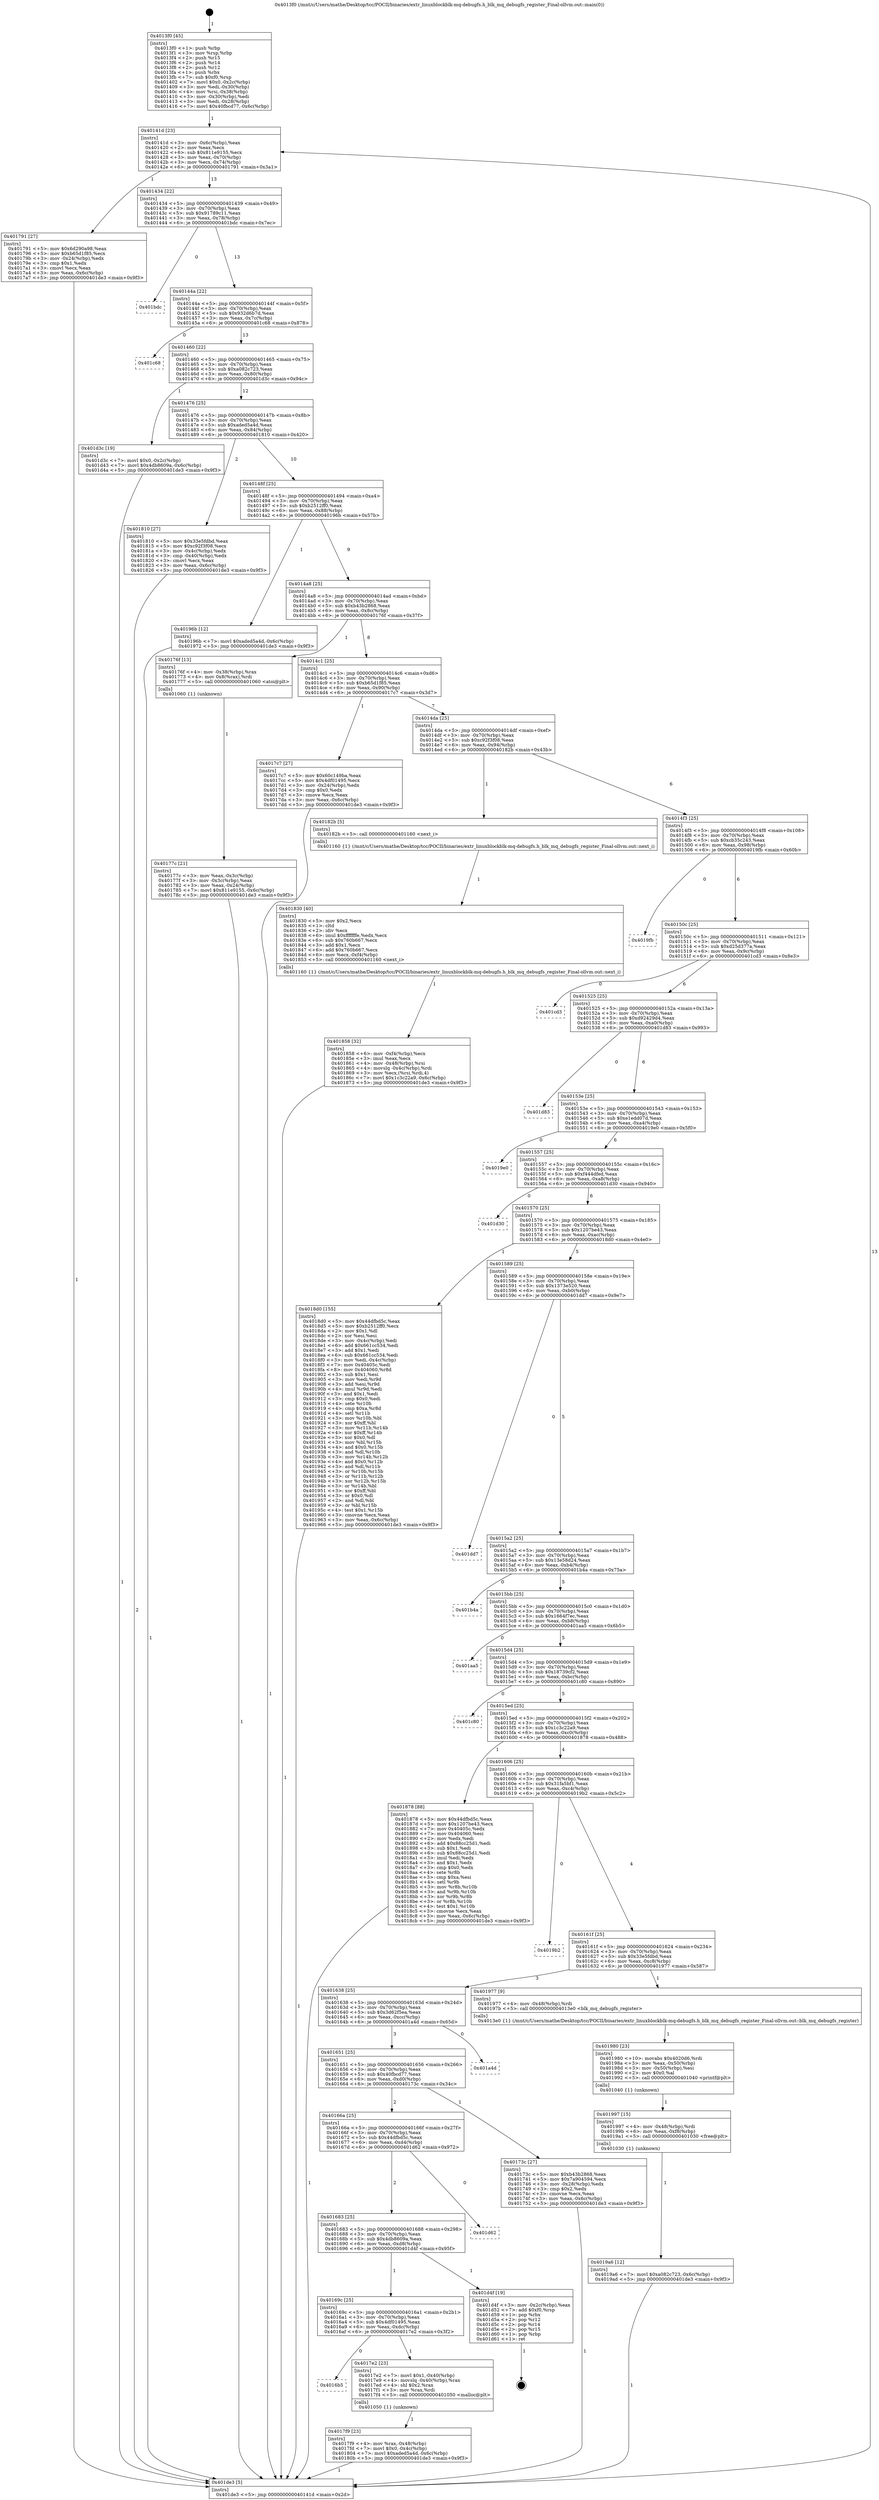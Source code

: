 digraph "0x4013f0" {
  label = "0x4013f0 (/mnt/c/Users/mathe/Desktop/tcc/POCII/binaries/extr_linuxblockblk-mq-debugfs.h_blk_mq_debugfs_register_Final-ollvm.out::main(0))"
  labelloc = "t"
  node[shape=record]

  Entry [label="",width=0.3,height=0.3,shape=circle,fillcolor=black,style=filled]
  "0x40141d" [label="{
     0x40141d [23]\l
     | [instrs]\l
     &nbsp;&nbsp;0x40141d \<+3\>: mov -0x6c(%rbp),%eax\l
     &nbsp;&nbsp;0x401420 \<+2\>: mov %eax,%ecx\l
     &nbsp;&nbsp;0x401422 \<+6\>: sub $0x811e9155,%ecx\l
     &nbsp;&nbsp;0x401428 \<+3\>: mov %eax,-0x70(%rbp)\l
     &nbsp;&nbsp;0x40142b \<+3\>: mov %ecx,-0x74(%rbp)\l
     &nbsp;&nbsp;0x40142e \<+6\>: je 0000000000401791 \<main+0x3a1\>\l
  }"]
  "0x401791" [label="{
     0x401791 [27]\l
     | [instrs]\l
     &nbsp;&nbsp;0x401791 \<+5\>: mov $0x6d290a98,%eax\l
     &nbsp;&nbsp;0x401796 \<+5\>: mov $0xb65d1f85,%ecx\l
     &nbsp;&nbsp;0x40179b \<+3\>: mov -0x24(%rbp),%edx\l
     &nbsp;&nbsp;0x40179e \<+3\>: cmp $0x1,%edx\l
     &nbsp;&nbsp;0x4017a1 \<+3\>: cmovl %ecx,%eax\l
     &nbsp;&nbsp;0x4017a4 \<+3\>: mov %eax,-0x6c(%rbp)\l
     &nbsp;&nbsp;0x4017a7 \<+5\>: jmp 0000000000401de3 \<main+0x9f3\>\l
  }"]
  "0x401434" [label="{
     0x401434 [22]\l
     | [instrs]\l
     &nbsp;&nbsp;0x401434 \<+5\>: jmp 0000000000401439 \<main+0x49\>\l
     &nbsp;&nbsp;0x401439 \<+3\>: mov -0x70(%rbp),%eax\l
     &nbsp;&nbsp;0x40143c \<+5\>: sub $0x91789c11,%eax\l
     &nbsp;&nbsp;0x401441 \<+3\>: mov %eax,-0x78(%rbp)\l
     &nbsp;&nbsp;0x401444 \<+6\>: je 0000000000401bdc \<main+0x7ec\>\l
  }"]
  Exit [label="",width=0.3,height=0.3,shape=circle,fillcolor=black,style=filled,peripheries=2]
  "0x401bdc" [label="{
     0x401bdc\l
  }", style=dashed]
  "0x40144a" [label="{
     0x40144a [22]\l
     | [instrs]\l
     &nbsp;&nbsp;0x40144a \<+5\>: jmp 000000000040144f \<main+0x5f\>\l
     &nbsp;&nbsp;0x40144f \<+3\>: mov -0x70(%rbp),%eax\l
     &nbsp;&nbsp;0x401452 \<+5\>: sub $0x932d6b7d,%eax\l
     &nbsp;&nbsp;0x401457 \<+3\>: mov %eax,-0x7c(%rbp)\l
     &nbsp;&nbsp;0x40145a \<+6\>: je 0000000000401c68 \<main+0x878\>\l
  }"]
  "0x4019a6" [label="{
     0x4019a6 [12]\l
     | [instrs]\l
     &nbsp;&nbsp;0x4019a6 \<+7\>: movl $0xa082c723,-0x6c(%rbp)\l
     &nbsp;&nbsp;0x4019ad \<+5\>: jmp 0000000000401de3 \<main+0x9f3\>\l
  }"]
  "0x401c68" [label="{
     0x401c68\l
  }", style=dashed]
  "0x401460" [label="{
     0x401460 [22]\l
     | [instrs]\l
     &nbsp;&nbsp;0x401460 \<+5\>: jmp 0000000000401465 \<main+0x75\>\l
     &nbsp;&nbsp;0x401465 \<+3\>: mov -0x70(%rbp),%eax\l
     &nbsp;&nbsp;0x401468 \<+5\>: sub $0xa082c723,%eax\l
     &nbsp;&nbsp;0x40146d \<+3\>: mov %eax,-0x80(%rbp)\l
     &nbsp;&nbsp;0x401470 \<+6\>: je 0000000000401d3c \<main+0x94c\>\l
  }"]
  "0x401997" [label="{
     0x401997 [15]\l
     | [instrs]\l
     &nbsp;&nbsp;0x401997 \<+4\>: mov -0x48(%rbp),%rdi\l
     &nbsp;&nbsp;0x40199b \<+6\>: mov %eax,-0xf8(%rbp)\l
     &nbsp;&nbsp;0x4019a1 \<+5\>: call 0000000000401030 \<free@plt\>\l
     | [calls]\l
     &nbsp;&nbsp;0x401030 \{1\} (unknown)\l
  }"]
  "0x401d3c" [label="{
     0x401d3c [19]\l
     | [instrs]\l
     &nbsp;&nbsp;0x401d3c \<+7\>: movl $0x0,-0x2c(%rbp)\l
     &nbsp;&nbsp;0x401d43 \<+7\>: movl $0x4db8609a,-0x6c(%rbp)\l
     &nbsp;&nbsp;0x401d4a \<+5\>: jmp 0000000000401de3 \<main+0x9f3\>\l
  }"]
  "0x401476" [label="{
     0x401476 [25]\l
     | [instrs]\l
     &nbsp;&nbsp;0x401476 \<+5\>: jmp 000000000040147b \<main+0x8b\>\l
     &nbsp;&nbsp;0x40147b \<+3\>: mov -0x70(%rbp),%eax\l
     &nbsp;&nbsp;0x40147e \<+5\>: sub $0xaded5a4d,%eax\l
     &nbsp;&nbsp;0x401483 \<+6\>: mov %eax,-0x84(%rbp)\l
     &nbsp;&nbsp;0x401489 \<+6\>: je 0000000000401810 \<main+0x420\>\l
  }"]
  "0x401980" [label="{
     0x401980 [23]\l
     | [instrs]\l
     &nbsp;&nbsp;0x401980 \<+10\>: movabs $0x4020d6,%rdi\l
     &nbsp;&nbsp;0x40198a \<+3\>: mov %eax,-0x50(%rbp)\l
     &nbsp;&nbsp;0x40198d \<+3\>: mov -0x50(%rbp),%esi\l
     &nbsp;&nbsp;0x401990 \<+2\>: mov $0x0,%al\l
     &nbsp;&nbsp;0x401992 \<+5\>: call 0000000000401040 \<printf@plt\>\l
     | [calls]\l
     &nbsp;&nbsp;0x401040 \{1\} (unknown)\l
  }"]
  "0x401810" [label="{
     0x401810 [27]\l
     | [instrs]\l
     &nbsp;&nbsp;0x401810 \<+5\>: mov $0x33e5fdbd,%eax\l
     &nbsp;&nbsp;0x401815 \<+5\>: mov $0xc92f3f08,%ecx\l
     &nbsp;&nbsp;0x40181a \<+3\>: mov -0x4c(%rbp),%edx\l
     &nbsp;&nbsp;0x40181d \<+3\>: cmp -0x40(%rbp),%edx\l
     &nbsp;&nbsp;0x401820 \<+3\>: cmovl %ecx,%eax\l
     &nbsp;&nbsp;0x401823 \<+3\>: mov %eax,-0x6c(%rbp)\l
     &nbsp;&nbsp;0x401826 \<+5\>: jmp 0000000000401de3 \<main+0x9f3\>\l
  }"]
  "0x40148f" [label="{
     0x40148f [25]\l
     | [instrs]\l
     &nbsp;&nbsp;0x40148f \<+5\>: jmp 0000000000401494 \<main+0xa4\>\l
     &nbsp;&nbsp;0x401494 \<+3\>: mov -0x70(%rbp),%eax\l
     &nbsp;&nbsp;0x401497 \<+5\>: sub $0xb2512ff0,%eax\l
     &nbsp;&nbsp;0x40149c \<+6\>: mov %eax,-0x88(%rbp)\l
     &nbsp;&nbsp;0x4014a2 \<+6\>: je 000000000040196b \<main+0x57b\>\l
  }"]
  "0x401858" [label="{
     0x401858 [32]\l
     | [instrs]\l
     &nbsp;&nbsp;0x401858 \<+6\>: mov -0xf4(%rbp),%ecx\l
     &nbsp;&nbsp;0x40185e \<+3\>: imul %eax,%ecx\l
     &nbsp;&nbsp;0x401861 \<+4\>: mov -0x48(%rbp),%rsi\l
     &nbsp;&nbsp;0x401865 \<+4\>: movslq -0x4c(%rbp),%rdi\l
     &nbsp;&nbsp;0x401869 \<+3\>: mov %ecx,(%rsi,%rdi,4)\l
     &nbsp;&nbsp;0x40186c \<+7\>: movl $0x1c3c22a9,-0x6c(%rbp)\l
     &nbsp;&nbsp;0x401873 \<+5\>: jmp 0000000000401de3 \<main+0x9f3\>\l
  }"]
  "0x40196b" [label="{
     0x40196b [12]\l
     | [instrs]\l
     &nbsp;&nbsp;0x40196b \<+7\>: movl $0xaded5a4d,-0x6c(%rbp)\l
     &nbsp;&nbsp;0x401972 \<+5\>: jmp 0000000000401de3 \<main+0x9f3\>\l
  }"]
  "0x4014a8" [label="{
     0x4014a8 [25]\l
     | [instrs]\l
     &nbsp;&nbsp;0x4014a8 \<+5\>: jmp 00000000004014ad \<main+0xbd\>\l
     &nbsp;&nbsp;0x4014ad \<+3\>: mov -0x70(%rbp),%eax\l
     &nbsp;&nbsp;0x4014b0 \<+5\>: sub $0xb43b2868,%eax\l
     &nbsp;&nbsp;0x4014b5 \<+6\>: mov %eax,-0x8c(%rbp)\l
     &nbsp;&nbsp;0x4014bb \<+6\>: je 000000000040176f \<main+0x37f\>\l
  }"]
  "0x401830" [label="{
     0x401830 [40]\l
     | [instrs]\l
     &nbsp;&nbsp;0x401830 \<+5\>: mov $0x2,%ecx\l
     &nbsp;&nbsp;0x401835 \<+1\>: cltd\l
     &nbsp;&nbsp;0x401836 \<+2\>: idiv %ecx\l
     &nbsp;&nbsp;0x401838 \<+6\>: imul $0xfffffffe,%edx,%ecx\l
     &nbsp;&nbsp;0x40183e \<+6\>: sub $0x760b667,%ecx\l
     &nbsp;&nbsp;0x401844 \<+3\>: add $0x1,%ecx\l
     &nbsp;&nbsp;0x401847 \<+6\>: add $0x760b667,%ecx\l
     &nbsp;&nbsp;0x40184d \<+6\>: mov %ecx,-0xf4(%rbp)\l
     &nbsp;&nbsp;0x401853 \<+5\>: call 0000000000401160 \<next_i\>\l
     | [calls]\l
     &nbsp;&nbsp;0x401160 \{1\} (/mnt/c/Users/mathe/Desktop/tcc/POCII/binaries/extr_linuxblockblk-mq-debugfs.h_blk_mq_debugfs_register_Final-ollvm.out::next_i)\l
  }"]
  "0x40176f" [label="{
     0x40176f [13]\l
     | [instrs]\l
     &nbsp;&nbsp;0x40176f \<+4\>: mov -0x38(%rbp),%rax\l
     &nbsp;&nbsp;0x401773 \<+4\>: mov 0x8(%rax),%rdi\l
     &nbsp;&nbsp;0x401777 \<+5\>: call 0000000000401060 \<atoi@plt\>\l
     | [calls]\l
     &nbsp;&nbsp;0x401060 \{1\} (unknown)\l
  }"]
  "0x4014c1" [label="{
     0x4014c1 [25]\l
     | [instrs]\l
     &nbsp;&nbsp;0x4014c1 \<+5\>: jmp 00000000004014c6 \<main+0xd6\>\l
     &nbsp;&nbsp;0x4014c6 \<+3\>: mov -0x70(%rbp),%eax\l
     &nbsp;&nbsp;0x4014c9 \<+5\>: sub $0xb65d1f85,%eax\l
     &nbsp;&nbsp;0x4014ce \<+6\>: mov %eax,-0x90(%rbp)\l
     &nbsp;&nbsp;0x4014d4 \<+6\>: je 00000000004017c7 \<main+0x3d7\>\l
  }"]
  "0x4017f9" [label="{
     0x4017f9 [23]\l
     | [instrs]\l
     &nbsp;&nbsp;0x4017f9 \<+4\>: mov %rax,-0x48(%rbp)\l
     &nbsp;&nbsp;0x4017fd \<+7\>: movl $0x0,-0x4c(%rbp)\l
     &nbsp;&nbsp;0x401804 \<+7\>: movl $0xaded5a4d,-0x6c(%rbp)\l
     &nbsp;&nbsp;0x40180b \<+5\>: jmp 0000000000401de3 \<main+0x9f3\>\l
  }"]
  "0x4017c7" [label="{
     0x4017c7 [27]\l
     | [instrs]\l
     &nbsp;&nbsp;0x4017c7 \<+5\>: mov $0x60c149ba,%eax\l
     &nbsp;&nbsp;0x4017cc \<+5\>: mov $0x4df01495,%ecx\l
     &nbsp;&nbsp;0x4017d1 \<+3\>: mov -0x24(%rbp),%edx\l
     &nbsp;&nbsp;0x4017d4 \<+3\>: cmp $0x0,%edx\l
     &nbsp;&nbsp;0x4017d7 \<+3\>: cmove %ecx,%eax\l
     &nbsp;&nbsp;0x4017da \<+3\>: mov %eax,-0x6c(%rbp)\l
     &nbsp;&nbsp;0x4017dd \<+5\>: jmp 0000000000401de3 \<main+0x9f3\>\l
  }"]
  "0x4014da" [label="{
     0x4014da [25]\l
     | [instrs]\l
     &nbsp;&nbsp;0x4014da \<+5\>: jmp 00000000004014df \<main+0xef\>\l
     &nbsp;&nbsp;0x4014df \<+3\>: mov -0x70(%rbp),%eax\l
     &nbsp;&nbsp;0x4014e2 \<+5\>: sub $0xc92f3f08,%eax\l
     &nbsp;&nbsp;0x4014e7 \<+6\>: mov %eax,-0x94(%rbp)\l
     &nbsp;&nbsp;0x4014ed \<+6\>: je 000000000040182b \<main+0x43b\>\l
  }"]
  "0x4016b5" [label="{
     0x4016b5\l
  }", style=dashed]
  "0x40182b" [label="{
     0x40182b [5]\l
     | [instrs]\l
     &nbsp;&nbsp;0x40182b \<+5\>: call 0000000000401160 \<next_i\>\l
     | [calls]\l
     &nbsp;&nbsp;0x401160 \{1\} (/mnt/c/Users/mathe/Desktop/tcc/POCII/binaries/extr_linuxblockblk-mq-debugfs.h_blk_mq_debugfs_register_Final-ollvm.out::next_i)\l
  }"]
  "0x4014f3" [label="{
     0x4014f3 [25]\l
     | [instrs]\l
     &nbsp;&nbsp;0x4014f3 \<+5\>: jmp 00000000004014f8 \<main+0x108\>\l
     &nbsp;&nbsp;0x4014f8 \<+3\>: mov -0x70(%rbp),%eax\l
     &nbsp;&nbsp;0x4014fb \<+5\>: sub $0xcb35c243,%eax\l
     &nbsp;&nbsp;0x401500 \<+6\>: mov %eax,-0x98(%rbp)\l
     &nbsp;&nbsp;0x401506 \<+6\>: je 00000000004019fb \<main+0x60b\>\l
  }"]
  "0x4017e2" [label="{
     0x4017e2 [23]\l
     | [instrs]\l
     &nbsp;&nbsp;0x4017e2 \<+7\>: movl $0x1,-0x40(%rbp)\l
     &nbsp;&nbsp;0x4017e9 \<+4\>: movslq -0x40(%rbp),%rax\l
     &nbsp;&nbsp;0x4017ed \<+4\>: shl $0x2,%rax\l
     &nbsp;&nbsp;0x4017f1 \<+3\>: mov %rax,%rdi\l
     &nbsp;&nbsp;0x4017f4 \<+5\>: call 0000000000401050 \<malloc@plt\>\l
     | [calls]\l
     &nbsp;&nbsp;0x401050 \{1\} (unknown)\l
  }"]
  "0x4019fb" [label="{
     0x4019fb\l
  }", style=dashed]
  "0x40150c" [label="{
     0x40150c [25]\l
     | [instrs]\l
     &nbsp;&nbsp;0x40150c \<+5\>: jmp 0000000000401511 \<main+0x121\>\l
     &nbsp;&nbsp;0x401511 \<+3\>: mov -0x70(%rbp),%eax\l
     &nbsp;&nbsp;0x401514 \<+5\>: sub $0xd25d377a,%eax\l
     &nbsp;&nbsp;0x401519 \<+6\>: mov %eax,-0x9c(%rbp)\l
     &nbsp;&nbsp;0x40151f \<+6\>: je 0000000000401cd3 \<main+0x8e3\>\l
  }"]
  "0x40169c" [label="{
     0x40169c [25]\l
     | [instrs]\l
     &nbsp;&nbsp;0x40169c \<+5\>: jmp 00000000004016a1 \<main+0x2b1\>\l
     &nbsp;&nbsp;0x4016a1 \<+3\>: mov -0x70(%rbp),%eax\l
     &nbsp;&nbsp;0x4016a4 \<+5\>: sub $0x4df01495,%eax\l
     &nbsp;&nbsp;0x4016a9 \<+6\>: mov %eax,-0xdc(%rbp)\l
     &nbsp;&nbsp;0x4016af \<+6\>: je 00000000004017e2 \<main+0x3f2\>\l
  }"]
  "0x401cd3" [label="{
     0x401cd3\l
  }", style=dashed]
  "0x401525" [label="{
     0x401525 [25]\l
     | [instrs]\l
     &nbsp;&nbsp;0x401525 \<+5\>: jmp 000000000040152a \<main+0x13a\>\l
     &nbsp;&nbsp;0x40152a \<+3\>: mov -0x70(%rbp),%eax\l
     &nbsp;&nbsp;0x40152d \<+5\>: sub $0xd92429d4,%eax\l
     &nbsp;&nbsp;0x401532 \<+6\>: mov %eax,-0xa0(%rbp)\l
     &nbsp;&nbsp;0x401538 \<+6\>: je 0000000000401d83 \<main+0x993\>\l
  }"]
  "0x401d4f" [label="{
     0x401d4f [19]\l
     | [instrs]\l
     &nbsp;&nbsp;0x401d4f \<+3\>: mov -0x2c(%rbp),%eax\l
     &nbsp;&nbsp;0x401d52 \<+7\>: add $0xf0,%rsp\l
     &nbsp;&nbsp;0x401d59 \<+1\>: pop %rbx\l
     &nbsp;&nbsp;0x401d5a \<+2\>: pop %r12\l
     &nbsp;&nbsp;0x401d5c \<+2\>: pop %r14\l
     &nbsp;&nbsp;0x401d5e \<+2\>: pop %r15\l
     &nbsp;&nbsp;0x401d60 \<+1\>: pop %rbp\l
     &nbsp;&nbsp;0x401d61 \<+1\>: ret\l
  }"]
  "0x401d83" [label="{
     0x401d83\l
  }", style=dashed]
  "0x40153e" [label="{
     0x40153e [25]\l
     | [instrs]\l
     &nbsp;&nbsp;0x40153e \<+5\>: jmp 0000000000401543 \<main+0x153\>\l
     &nbsp;&nbsp;0x401543 \<+3\>: mov -0x70(%rbp),%eax\l
     &nbsp;&nbsp;0x401546 \<+5\>: sub $0xe1edd07d,%eax\l
     &nbsp;&nbsp;0x40154b \<+6\>: mov %eax,-0xa4(%rbp)\l
     &nbsp;&nbsp;0x401551 \<+6\>: je 00000000004019e0 \<main+0x5f0\>\l
  }"]
  "0x401683" [label="{
     0x401683 [25]\l
     | [instrs]\l
     &nbsp;&nbsp;0x401683 \<+5\>: jmp 0000000000401688 \<main+0x298\>\l
     &nbsp;&nbsp;0x401688 \<+3\>: mov -0x70(%rbp),%eax\l
     &nbsp;&nbsp;0x40168b \<+5\>: sub $0x4db8609a,%eax\l
     &nbsp;&nbsp;0x401690 \<+6\>: mov %eax,-0xd8(%rbp)\l
     &nbsp;&nbsp;0x401696 \<+6\>: je 0000000000401d4f \<main+0x95f\>\l
  }"]
  "0x4019e0" [label="{
     0x4019e0\l
  }", style=dashed]
  "0x401557" [label="{
     0x401557 [25]\l
     | [instrs]\l
     &nbsp;&nbsp;0x401557 \<+5\>: jmp 000000000040155c \<main+0x16c\>\l
     &nbsp;&nbsp;0x40155c \<+3\>: mov -0x70(%rbp),%eax\l
     &nbsp;&nbsp;0x40155f \<+5\>: sub $0xf444dfed,%eax\l
     &nbsp;&nbsp;0x401564 \<+6\>: mov %eax,-0xa8(%rbp)\l
     &nbsp;&nbsp;0x40156a \<+6\>: je 0000000000401d30 \<main+0x940\>\l
  }"]
  "0x401d62" [label="{
     0x401d62\l
  }", style=dashed]
  "0x401d30" [label="{
     0x401d30\l
  }", style=dashed]
  "0x401570" [label="{
     0x401570 [25]\l
     | [instrs]\l
     &nbsp;&nbsp;0x401570 \<+5\>: jmp 0000000000401575 \<main+0x185\>\l
     &nbsp;&nbsp;0x401575 \<+3\>: mov -0x70(%rbp),%eax\l
     &nbsp;&nbsp;0x401578 \<+5\>: sub $0x1207be43,%eax\l
     &nbsp;&nbsp;0x40157d \<+6\>: mov %eax,-0xac(%rbp)\l
     &nbsp;&nbsp;0x401583 \<+6\>: je 00000000004018d0 \<main+0x4e0\>\l
  }"]
  "0x40177c" [label="{
     0x40177c [21]\l
     | [instrs]\l
     &nbsp;&nbsp;0x40177c \<+3\>: mov %eax,-0x3c(%rbp)\l
     &nbsp;&nbsp;0x40177f \<+3\>: mov -0x3c(%rbp),%eax\l
     &nbsp;&nbsp;0x401782 \<+3\>: mov %eax,-0x24(%rbp)\l
     &nbsp;&nbsp;0x401785 \<+7\>: movl $0x811e9155,-0x6c(%rbp)\l
     &nbsp;&nbsp;0x40178c \<+5\>: jmp 0000000000401de3 \<main+0x9f3\>\l
  }"]
  "0x4018d0" [label="{
     0x4018d0 [155]\l
     | [instrs]\l
     &nbsp;&nbsp;0x4018d0 \<+5\>: mov $0x44dfbd5c,%eax\l
     &nbsp;&nbsp;0x4018d5 \<+5\>: mov $0xb2512ff0,%ecx\l
     &nbsp;&nbsp;0x4018da \<+2\>: mov $0x1,%dl\l
     &nbsp;&nbsp;0x4018dc \<+2\>: xor %esi,%esi\l
     &nbsp;&nbsp;0x4018de \<+3\>: mov -0x4c(%rbp),%edi\l
     &nbsp;&nbsp;0x4018e1 \<+6\>: add $0x661cc534,%edi\l
     &nbsp;&nbsp;0x4018e7 \<+3\>: add $0x1,%edi\l
     &nbsp;&nbsp;0x4018ea \<+6\>: sub $0x661cc534,%edi\l
     &nbsp;&nbsp;0x4018f0 \<+3\>: mov %edi,-0x4c(%rbp)\l
     &nbsp;&nbsp;0x4018f3 \<+7\>: mov 0x40405c,%edi\l
     &nbsp;&nbsp;0x4018fa \<+8\>: mov 0x404060,%r8d\l
     &nbsp;&nbsp;0x401902 \<+3\>: sub $0x1,%esi\l
     &nbsp;&nbsp;0x401905 \<+3\>: mov %edi,%r9d\l
     &nbsp;&nbsp;0x401908 \<+3\>: add %esi,%r9d\l
     &nbsp;&nbsp;0x40190b \<+4\>: imul %r9d,%edi\l
     &nbsp;&nbsp;0x40190f \<+3\>: and $0x1,%edi\l
     &nbsp;&nbsp;0x401912 \<+3\>: cmp $0x0,%edi\l
     &nbsp;&nbsp;0x401915 \<+4\>: sete %r10b\l
     &nbsp;&nbsp;0x401919 \<+4\>: cmp $0xa,%r8d\l
     &nbsp;&nbsp;0x40191d \<+4\>: setl %r11b\l
     &nbsp;&nbsp;0x401921 \<+3\>: mov %r10b,%bl\l
     &nbsp;&nbsp;0x401924 \<+3\>: xor $0xff,%bl\l
     &nbsp;&nbsp;0x401927 \<+3\>: mov %r11b,%r14b\l
     &nbsp;&nbsp;0x40192a \<+4\>: xor $0xff,%r14b\l
     &nbsp;&nbsp;0x40192e \<+3\>: xor $0x0,%dl\l
     &nbsp;&nbsp;0x401931 \<+3\>: mov %bl,%r15b\l
     &nbsp;&nbsp;0x401934 \<+4\>: and $0x0,%r15b\l
     &nbsp;&nbsp;0x401938 \<+3\>: and %dl,%r10b\l
     &nbsp;&nbsp;0x40193b \<+3\>: mov %r14b,%r12b\l
     &nbsp;&nbsp;0x40193e \<+4\>: and $0x0,%r12b\l
     &nbsp;&nbsp;0x401942 \<+3\>: and %dl,%r11b\l
     &nbsp;&nbsp;0x401945 \<+3\>: or %r10b,%r15b\l
     &nbsp;&nbsp;0x401948 \<+3\>: or %r11b,%r12b\l
     &nbsp;&nbsp;0x40194b \<+3\>: xor %r12b,%r15b\l
     &nbsp;&nbsp;0x40194e \<+3\>: or %r14b,%bl\l
     &nbsp;&nbsp;0x401951 \<+3\>: xor $0xff,%bl\l
     &nbsp;&nbsp;0x401954 \<+3\>: or $0x0,%dl\l
     &nbsp;&nbsp;0x401957 \<+2\>: and %dl,%bl\l
     &nbsp;&nbsp;0x401959 \<+3\>: or %bl,%r15b\l
     &nbsp;&nbsp;0x40195c \<+4\>: test $0x1,%r15b\l
     &nbsp;&nbsp;0x401960 \<+3\>: cmovne %ecx,%eax\l
     &nbsp;&nbsp;0x401963 \<+3\>: mov %eax,-0x6c(%rbp)\l
     &nbsp;&nbsp;0x401966 \<+5\>: jmp 0000000000401de3 \<main+0x9f3\>\l
  }"]
  "0x401589" [label="{
     0x401589 [25]\l
     | [instrs]\l
     &nbsp;&nbsp;0x401589 \<+5\>: jmp 000000000040158e \<main+0x19e\>\l
     &nbsp;&nbsp;0x40158e \<+3\>: mov -0x70(%rbp),%eax\l
     &nbsp;&nbsp;0x401591 \<+5\>: sub $0x1373e520,%eax\l
     &nbsp;&nbsp;0x401596 \<+6\>: mov %eax,-0xb0(%rbp)\l
     &nbsp;&nbsp;0x40159c \<+6\>: je 0000000000401dd7 \<main+0x9e7\>\l
  }"]
  "0x4013f0" [label="{
     0x4013f0 [45]\l
     | [instrs]\l
     &nbsp;&nbsp;0x4013f0 \<+1\>: push %rbp\l
     &nbsp;&nbsp;0x4013f1 \<+3\>: mov %rsp,%rbp\l
     &nbsp;&nbsp;0x4013f4 \<+2\>: push %r15\l
     &nbsp;&nbsp;0x4013f6 \<+2\>: push %r14\l
     &nbsp;&nbsp;0x4013f8 \<+2\>: push %r12\l
     &nbsp;&nbsp;0x4013fa \<+1\>: push %rbx\l
     &nbsp;&nbsp;0x4013fb \<+7\>: sub $0xf0,%rsp\l
     &nbsp;&nbsp;0x401402 \<+7\>: movl $0x0,-0x2c(%rbp)\l
     &nbsp;&nbsp;0x401409 \<+3\>: mov %edi,-0x30(%rbp)\l
     &nbsp;&nbsp;0x40140c \<+4\>: mov %rsi,-0x38(%rbp)\l
     &nbsp;&nbsp;0x401410 \<+3\>: mov -0x30(%rbp),%edi\l
     &nbsp;&nbsp;0x401413 \<+3\>: mov %edi,-0x28(%rbp)\l
     &nbsp;&nbsp;0x401416 \<+7\>: movl $0x40fbcd77,-0x6c(%rbp)\l
  }"]
  "0x401dd7" [label="{
     0x401dd7\l
  }", style=dashed]
  "0x4015a2" [label="{
     0x4015a2 [25]\l
     | [instrs]\l
     &nbsp;&nbsp;0x4015a2 \<+5\>: jmp 00000000004015a7 \<main+0x1b7\>\l
     &nbsp;&nbsp;0x4015a7 \<+3\>: mov -0x70(%rbp),%eax\l
     &nbsp;&nbsp;0x4015aa \<+5\>: sub $0x13e58d24,%eax\l
     &nbsp;&nbsp;0x4015af \<+6\>: mov %eax,-0xb4(%rbp)\l
     &nbsp;&nbsp;0x4015b5 \<+6\>: je 0000000000401b4a \<main+0x75a\>\l
  }"]
  "0x401de3" [label="{
     0x401de3 [5]\l
     | [instrs]\l
     &nbsp;&nbsp;0x401de3 \<+5\>: jmp 000000000040141d \<main+0x2d\>\l
  }"]
  "0x401b4a" [label="{
     0x401b4a\l
  }", style=dashed]
  "0x4015bb" [label="{
     0x4015bb [25]\l
     | [instrs]\l
     &nbsp;&nbsp;0x4015bb \<+5\>: jmp 00000000004015c0 \<main+0x1d0\>\l
     &nbsp;&nbsp;0x4015c0 \<+3\>: mov -0x70(%rbp),%eax\l
     &nbsp;&nbsp;0x4015c3 \<+5\>: sub $0x1664f7ec,%eax\l
     &nbsp;&nbsp;0x4015c8 \<+6\>: mov %eax,-0xb8(%rbp)\l
     &nbsp;&nbsp;0x4015ce \<+6\>: je 0000000000401aa5 \<main+0x6b5\>\l
  }"]
  "0x40166a" [label="{
     0x40166a [25]\l
     | [instrs]\l
     &nbsp;&nbsp;0x40166a \<+5\>: jmp 000000000040166f \<main+0x27f\>\l
     &nbsp;&nbsp;0x40166f \<+3\>: mov -0x70(%rbp),%eax\l
     &nbsp;&nbsp;0x401672 \<+5\>: sub $0x44dfbd5c,%eax\l
     &nbsp;&nbsp;0x401677 \<+6\>: mov %eax,-0xd4(%rbp)\l
     &nbsp;&nbsp;0x40167d \<+6\>: je 0000000000401d62 \<main+0x972\>\l
  }"]
  "0x401aa5" [label="{
     0x401aa5\l
  }", style=dashed]
  "0x4015d4" [label="{
     0x4015d4 [25]\l
     | [instrs]\l
     &nbsp;&nbsp;0x4015d4 \<+5\>: jmp 00000000004015d9 \<main+0x1e9\>\l
     &nbsp;&nbsp;0x4015d9 \<+3\>: mov -0x70(%rbp),%eax\l
     &nbsp;&nbsp;0x4015dc \<+5\>: sub $0x18739cf2,%eax\l
     &nbsp;&nbsp;0x4015e1 \<+6\>: mov %eax,-0xbc(%rbp)\l
     &nbsp;&nbsp;0x4015e7 \<+6\>: je 0000000000401c80 \<main+0x890\>\l
  }"]
  "0x40173c" [label="{
     0x40173c [27]\l
     | [instrs]\l
     &nbsp;&nbsp;0x40173c \<+5\>: mov $0xb43b2868,%eax\l
     &nbsp;&nbsp;0x401741 \<+5\>: mov $0x7a904594,%ecx\l
     &nbsp;&nbsp;0x401746 \<+3\>: mov -0x28(%rbp),%edx\l
     &nbsp;&nbsp;0x401749 \<+3\>: cmp $0x2,%edx\l
     &nbsp;&nbsp;0x40174c \<+3\>: cmovne %ecx,%eax\l
     &nbsp;&nbsp;0x40174f \<+3\>: mov %eax,-0x6c(%rbp)\l
     &nbsp;&nbsp;0x401752 \<+5\>: jmp 0000000000401de3 \<main+0x9f3\>\l
  }"]
  "0x401c80" [label="{
     0x401c80\l
  }", style=dashed]
  "0x4015ed" [label="{
     0x4015ed [25]\l
     | [instrs]\l
     &nbsp;&nbsp;0x4015ed \<+5\>: jmp 00000000004015f2 \<main+0x202\>\l
     &nbsp;&nbsp;0x4015f2 \<+3\>: mov -0x70(%rbp),%eax\l
     &nbsp;&nbsp;0x4015f5 \<+5\>: sub $0x1c3c22a9,%eax\l
     &nbsp;&nbsp;0x4015fa \<+6\>: mov %eax,-0xc0(%rbp)\l
     &nbsp;&nbsp;0x401600 \<+6\>: je 0000000000401878 \<main+0x488\>\l
  }"]
  "0x401651" [label="{
     0x401651 [25]\l
     | [instrs]\l
     &nbsp;&nbsp;0x401651 \<+5\>: jmp 0000000000401656 \<main+0x266\>\l
     &nbsp;&nbsp;0x401656 \<+3\>: mov -0x70(%rbp),%eax\l
     &nbsp;&nbsp;0x401659 \<+5\>: sub $0x40fbcd77,%eax\l
     &nbsp;&nbsp;0x40165e \<+6\>: mov %eax,-0xd0(%rbp)\l
     &nbsp;&nbsp;0x401664 \<+6\>: je 000000000040173c \<main+0x34c\>\l
  }"]
  "0x401878" [label="{
     0x401878 [88]\l
     | [instrs]\l
     &nbsp;&nbsp;0x401878 \<+5\>: mov $0x44dfbd5c,%eax\l
     &nbsp;&nbsp;0x40187d \<+5\>: mov $0x1207be43,%ecx\l
     &nbsp;&nbsp;0x401882 \<+7\>: mov 0x40405c,%edx\l
     &nbsp;&nbsp;0x401889 \<+7\>: mov 0x404060,%esi\l
     &nbsp;&nbsp;0x401890 \<+2\>: mov %edx,%edi\l
     &nbsp;&nbsp;0x401892 \<+6\>: add $0x88cc25d1,%edi\l
     &nbsp;&nbsp;0x401898 \<+3\>: sub $0x1,%edi\l
     &nbsp;&nbsp;0x40189b \<+6\>: sub $0x88cc25d1,%edi\l
     &nbsp;&nbsp;0x4018a1 \<+3\>: imul %edi,%edx\l
     &nbsp;&nbsp;0x4018a4 \<+3\>: and $0x1,%edx\l
     &nbsp;&nbsp;0x4018a7 \<+3\>: cmp $0x0,%edx\l
     &nbsp;&nbsp;0x4018aa \<+4\>: sete %r8b\l
     &nbsp;&nbsp;0x4018ae \<+3\>: cmp $0xa,%esi\l
     &nbsp;&nbsp;0x4018b1 \<+4\>: setl %r9b\l
     &nbsp;&nbsp;0x4018b5 \<+3\>: mov %r8b,%r10b\l
     &nbsp;&nbsp;0x4018b8 \<+3\>: and %r9b,%r10b\l
     &nbsp;&nbsp;0x4018bb \<+3\>: xor %r9b,%r8b\l
     &nbsp;&nbsp;0x4018be \<+3\>: or %r8b,%r10b\l
     &nbsp;&nbsp;0x4018c1 \<+4\>: test $0x1,%r10b\l
     &nbsp;&nbsp;0x4018c5 \<+3\>: cmovne %ecx,%eax\l
     &nbsp;&nbsp;0x4018c8 \<+3\>: mov %eax,-0x6c(%rbp)\l
     &nbsp;&nbsp;0x4018cb \<+5\>: jmp 0000000000401de3 \<main+0x9f3\>\l
  }"]
  "0x401606" [label="{
     0x401606 [25]\l
     | [instrs]\l
     &nbsp;&nbsp;0x401606 \<+5\>: jmp 000000000040160b \<main+0x21b\>\l
     &nbsp;&nbsp;0x40160b \<+3\>: mov -0x70(%rbp),%eax\l
     &nbsp;&nbsp;0x40160e \<+5\>: sub $0x31fa5bf1,%eax\l
     &nbsp;&nbsp;0x401613 \<+6\>: mov %eax,-0xc4(%rbp)\l
     &nbsp;&nbsp;0x401619 \<+6\>: je 00000000004019b2 \<main+0x5c2\>\l
  }"]
  "0x401a4d" [label="{
     0x401a4d\l
  }", style=dashed]
  "0x4019b2" [label="{
     0x4019b2\l
  }", style=dashed]
  "0x40161f" [label="{
     0x40161f [25]\l
     | [instrs]\l
     &nbsp;&nbsp;0x40161f \<+5\>: jmp 0000000000401624 \<main+0x234\>\l
     &nbsp;&nbsp;0x401624 \<+3\>: mov -0x70(%rbp),%eax\l
     &nbsp;&nbsp;0x401627 \<+5\>: sub $0x33e5fdbd,%eax\l
     &nbsp;&nbsp;0x40162c \<+6\>: mov %eax,-0xc8(%rbp)\l
     &nbsp;&nbsp;0x401632 \<+6\>: je 0000000000401977 \<main+0x587\>\l
  }"]
  "0x401638" [label="{
     0x401638 [25]\l
     | [instrs]\l
     &nbsp;&nbsp;0x401638 \<+5\>: jmp 000000000040163d \<main+0x24d\>\l
     &nbsp;&nbsp;0x40163d \<+3\>: mov -0x70(%rbp),%eax\l
     &nbsp;&nbsp;0x401640 \<+5\>: sub $0x3d62f5ea,%eax\l
     &nbsp;&nbsp;0x401645 \<+6\>: mov %eax,-0xcc(%rbp)\l
     &nbsp;&nbsp;0x40164b \<+6\>: je 0000000000401a4d \<main+0x65d\>\l
  }"]
  "0x401977" [label="{
     0x401977 [9]\l
     | [instrs]\l
     &nbsp;&nbsp;0x401977 \<+4\>: mov -0x48(%rbp),%rdi\l
     &nbsp;&nbsp;0x40197b \<+5\>: call 00000000004013e0 \<blk_mq_debugfs_register\>\l
     | [calls]\l
     &nbsp;&nbsp;0x4013e0 \{1\} (/mnt/c/Users/mathe/Desktop/tcc/POCII/binaries/extr_linuxblockblk-mq-debugfs.h_blk_mq_debugfs_register_Final-ollvm.out::blk_mq_debugfs_register)\l
  }"]
  Entry -> "0x4013f0" [label=" 1"]
  "0x40141d" -> "0x401791" [label=" 1"]
  "0x40141d" -> "0x401434" [label=" 13"]
  "0x401d4f" -> Exit [label=" 1"]
  "0x401434" -> "0x401bdc" [label=" 0"]
  "0x401434" -> "0x40144a" [label=" 13"]
  "0x401d3c" -> "0x401de3" [label=" 1"]
  "0x40144a" -> "0x401c68" [label=" 0"]
  "0x40144a" -> "0x401460" [label=" 13"]
  "0x4019a6" -> "0x401de3" [label=" 1"]
  "0x401460" -> "0x401d3c" [label=" 1"]
  "0x401460" -> "0x401476" [label=" 12"]
  "0x401997" -> "0x4019a6" [label=" 1"]
  "0x401476" -> "0x401810" [label=" 2"]
  "0x401476" -> "0x40148f" [label=" 10"]
  "0x401980" -> "0x401997" [label=" 1"]
  "0x40148f" -> "0x40196b" [label=" 1"]
  "0x40148f" -> "0x4014a8" [label=" 9"]
  "0x401977" -> "0x401980" [label=" 1"]
  "0x4014a8" -> "0x40176f" [label=" 1"]
  "0x4014a8" -> "0x4014c1" [label=" 8"]
  "0x40196b" -> "0x401de3" [label=" 1"]
  "0x4014c1" -> "0x4017c7" [label=" 1"]
  "0x4014c1" -> "0x4014da" [label=" 7"]
  "0x4018d0" -> "0x401de3" [label=" 1"]
  "0x4014da" -> "0x40182b" [label=" 1"]
  "0x4014da" -> "0x4014f3" [label=" 6"]
  "0x401878" -> "0x401de3" [label=" 1"]
  "0x4014f3" -> "0x4019fb" [label=" 0"]
  "0x4014f3" -> "0x40150c" [label=" 6"]
  "0x401858" -> "0x401de3" [label=" 1"]
  "0x40150c" -> "0x401cd3" [label=" 0"]
  "0x40150c" -> "0x401525" [label=" 6"]
  "0x40182b" -> "0x401830" [label=" 1"]
  "0x401525" -> "0x401d83" [label=" 0"]
  "0x401525" -> "0x40153e" [label=" 6"]
  "0x401810" -> "0x401de3" [label=" 2"]
  "0x40153e" -> "0x4019e0" [label=" 0"]
  "0x40153e" -> "0x401557" [label=" 6"]
  "0x4017e2" -> "0x4017f9" [label=" 1"]
  "0x401557" -> "0x401d30" [label=" 0"]
  "0x401557" -> "0x401570" [label=" 6"]
  "0x40169c" -> "0x4016b5" [label=" 0"]
  "0x401570" -> "0x4018d0" [label=" 1"]
  "0x401570" -> "0x401589" [label=" 5"]
  "0x401830" -> "0x401858" [label=" 1"]
  "0x401589" -> "0x401dd7" [label=" 0"]
  "0x401589" -> "0x4015a2" [label=" 5"]
  "0x401683" -> "0x40169c" [label=" 1"]
  "0x4015a2" -> "0x401b4a" [label=" 0"]
  "0x4015a2" -> "0x4015bb" [label=" 5"]
  "0x401683" -> "0x401d4f" [label=" 1"]
  "0x4015bb" -> "0x401aa5" [label=" 0"]
  "0x4015bb" -> "0x4015d4" [label=" 5"]
  "0x4017f9" -> "0x401de3" [label=" 1"]
  "0x4015d4" -> "0x401c80" [label=" 0"]
  "0x4015d4" -> "0x4015ed" [label=" 5"]
  "0x40166a" -> "0x401683" [label=" 2"]
  "0x4015ed" -> "0x401878" [label=" 1"]
  "0x4015ed" -> "0x401606" [label=" 4"]
  "0x40169c" -> "0x4017e2" [label=" 1"]
  "0x401606" -> "0x4019b2" [label=" 0"]
  "0x401606" -> "0x40161f" [label=" 4"]
  "0x4017c7" -> "0x401de3" [label=" 1"]
  "0x40161f" -> "0x401977" [label=" 1"]
  "0x40161f" -> "0x401638" [label=" 3"]
  "0x401791" -> "0x401de3" [label=" 1"]
  "0x401638" -> "0x401a4d" [label=" 0"]
  "0x401638" -> "0x401651" [label=" 3"]
  "0x40166a" -> "0x401d62" [label=" 0"]
  "0x401651" -> "0x40173c" [label=" 1"]
  "0x401651" -> "0x40166a" [label=" 2"]
  "0x40173c" -> "0x401de3" [label=" 1"]
  "0x4013f0" -> "0x40141d" [label=" 1"]
  "0x401de3" -> "0x40141d" [label=" 13"]
  "0x40176f" -> "0x40177c" [label=" 1"]
  "0x40177c" -> "0x401de3" [label=" 1"]
}
